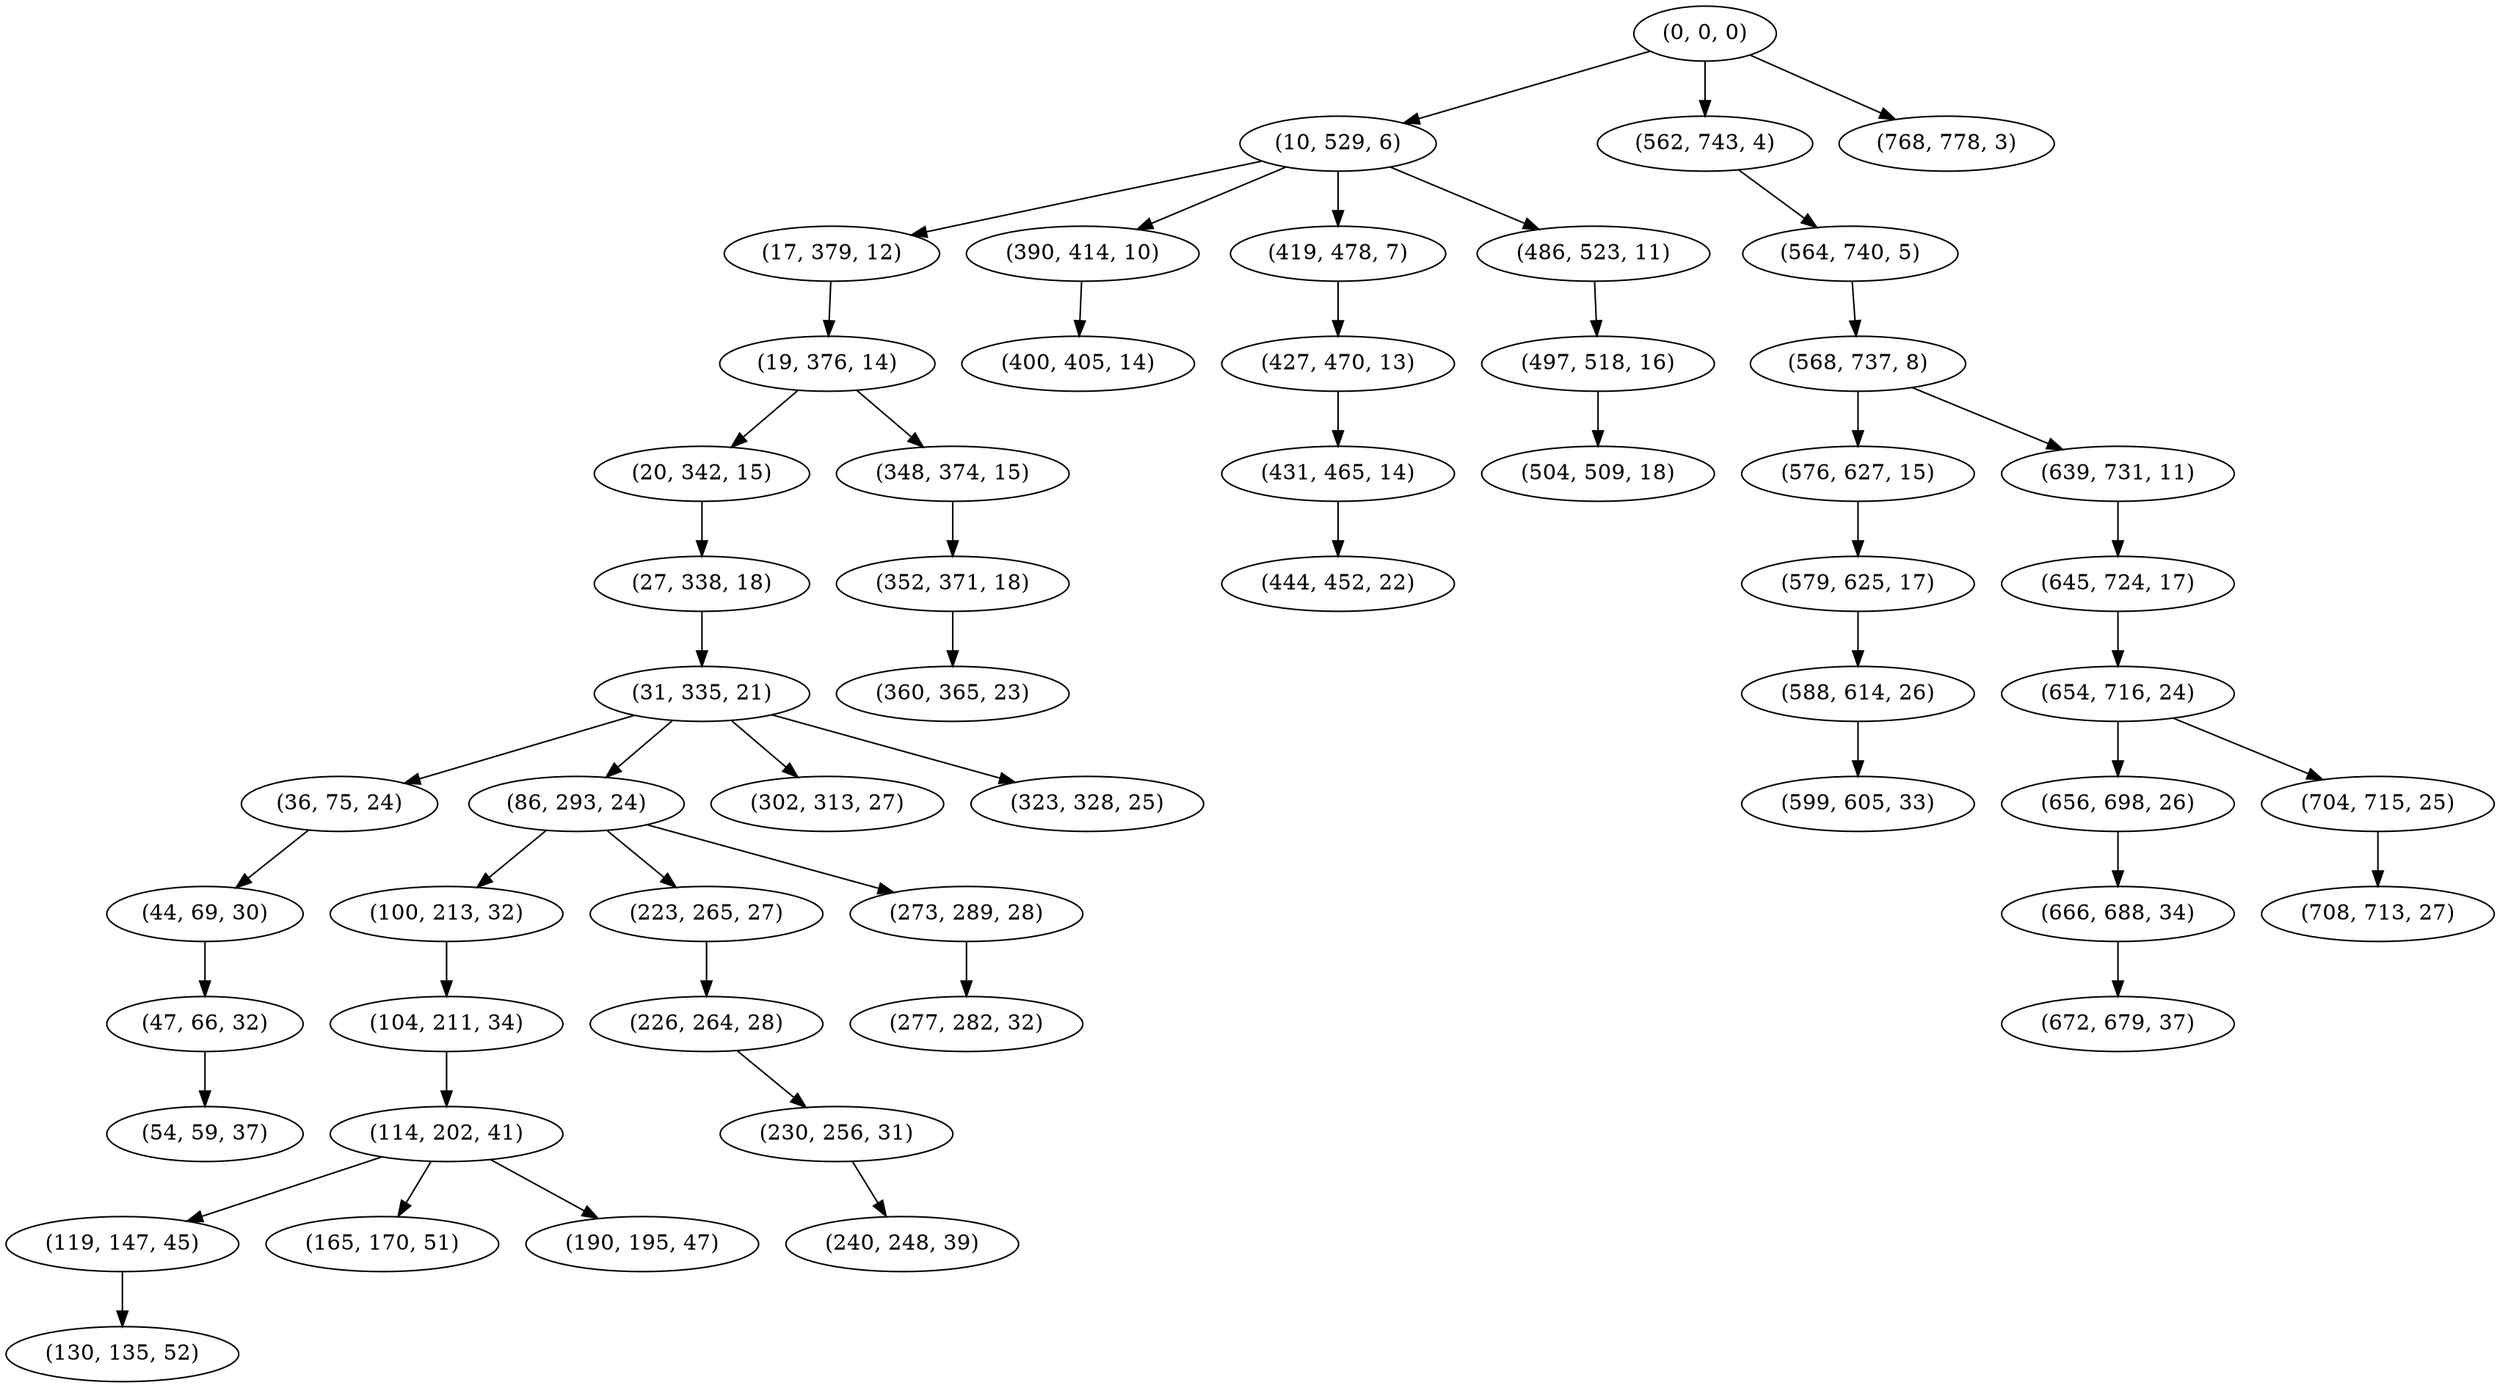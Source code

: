 digraph tree {
    "(0, 0, 0)";
    "(10, 529, 6)";
    "(17, 379, 12)";
    "(19, 376, 14)";
    "(20, 342, 15)";
    "(27, 338, 18)";
    "(31, 335, 21)";
    "(36, 75, 24)";
    "(44, 69, 30)";
    "(47, 66, 32)";
    "(54, 59, 37)";
    "(86, 293, 24)";
    "(100, 213, 32)";
    "(104, 211, 34)";
    "(114, 202, 41)";
    "(119, 147, 45)";
    "(130, 135, 52)";
    "(165, 170, 51)";
    "(190, 195, 47)";
    "(223, 265, 27)";
    "(226, 264, 28)";
    "(230, 256, 31)";
    "(240, 248, 39)";
    "(273, 289, 28)";
    "(277, 282, 32)";
    "(302, 313, 27)";
    "(323, 328, 25)";
    "(348, 374, 15)";
    "(352, 371, 18)";
    "(360, 365, 23)";
    "(390, 414, 10)";
    "(400, 405, 14)";
    "(419, 478, 7)";
    "(427, 470, 13)";
    "(431, 465, 14)";
    "(444, 452, 22)";
    "(486, 523, 11)";
    "(497, 518, 16)";
    "(504, 509, 18)";
    "(562, 743, 4)";
    "(564, 740, 5)";
    "(568, 737, 8)";
    "(576, 627, 15)";
    "(579, 625, 17)";
    "(588, 614, 26)";
    "(599, 605, 33)";
    "(639, 731, 11)";
    "(645, 724, 17)";
    "(654, 716, 24)";
    "(656, 698, 26)";
    "(666, 688, 34)";
    "(672, 679, 37)";
    "(704, 715, 25)";
    "(708, 713, 27)";
    "(768, 778, 3)";
    "(0, 0, 0)" -> "(10, 529, 6)";
    "(0, 0, 0)" -> "(562, 743, 4)";
    "(0, 0, 0)" -> "(768, 778, 3)";
    "(10, 529, 6)" -> "(17, 379, 12)";
    "(10, 529, 6)" -> "(390, 414, 10)";
    "(10, 529, 6)" -> "(419, 478, 7)";
    "(10, 529, 6)" -> "(486, 523, 11)";
    "(17, 379, 12)" -> "(19, 376, 14)";
    "(19, 376, 14)" -> "(20, 342, 15)";
    "(19, 376, 14)" -> "(348, 374, 15)";
    "(20, 342, 15)" -> "(27, 338, 18)";
    "(27, 338, 18)" -> "(31, 335, 21)";
    "(31, 335, 21)" -> "(36, 75, 24)";
    "(31, 335, 21)" -> "(86, 293, 24)";
    "(31, 335, 21)" -> "(302, 313, 27)";
    "(31, 335, 21)" -> "(323, 328, 25)";
    "(36, 75, 24)" -> "(44, 69, 30)";
    "(44, 69, 30)" -> "(47, 66, 32)";
    "(47, 66, 32)" -> "(54, 59, 37)";
    "(86, 293, 24)" -> "(100, 213, 32)";
    "(86, 293, 24)" -> "(223, 265, 27)";
    "(86, 293, 24)" -> "(273, 289, 28)";
    "(100, 213, 32)" -> "(104, 211, 34)";
    "(104, 211, 34)" -> "(114, 202, 41)";
    "(114, 202, 41)" -> "(119, 147, 45)";
    "(114, 202, 41)" -> "(165, 170, 51)";
    "(114, 202, 41)" -> "(190, 195, 47)";
    "(119, 147, 45)" -> "(130, 135, 52)";
    "(223, 265, 27)" -> "(226, 264, 28)";
    "(226, 264, 28)" -> "(230, 256, 31)";
    "(230, 256, 31)" -> "(240, 248, 39)";
    "(273, 289, 28)" -> "(277, 282, 32)";
    "(348, 374, 15)" -> "(352, 371, 18)";
    "(352, 371, 18)" -> "(360, 365, 23)";
    "(390, 414, 10)" -> "(400, 405, 14)";
    "(419, 478, 7)" -> "(427, 470, 13)";
    "(427, 470, 13)" -> "(431, 465, 14)";
    "(431, 465, 14)" -> "(444, 452, 22)";
    "(486, 523, 11)" -> "(497, 518, 16)";
    "(497, 518, 16)" -> "(504, 509, 18)";
    "(562, 743, 4)" -> "(564, 740, 5)";
    "(564, 740, 5)" -> "(568, 737, 8)";
    "(568, 737, 8)" -> "(576, 627, 15)";
    "(568, 737, 8)" -> "(639, 731, 11)";
    "(576, 627, 15)" -> "(579, 625, 17)";
    "(579, 625, 17)" -> "(588, 614, 26)";
    "(588, 614, 26)" -> "(599, 605, 33)";
    "(639, 731, 11)" -> "(645, 724, 17)";
    "(645, 724, 17)" -> "(654, 716, 24)";
    "(654, 716, 24)" -> "(656, 698, 26)";
    "(654, 716, 24)" -> "(704, 715, 25)";
    "(656, 698, 26)" -> "(666, 688, 34)";
    "(666, 688, 34)" -> "(672, 679, 37)";
    "(704, 715, 25)" -> "(708, 713, 27)";
}
